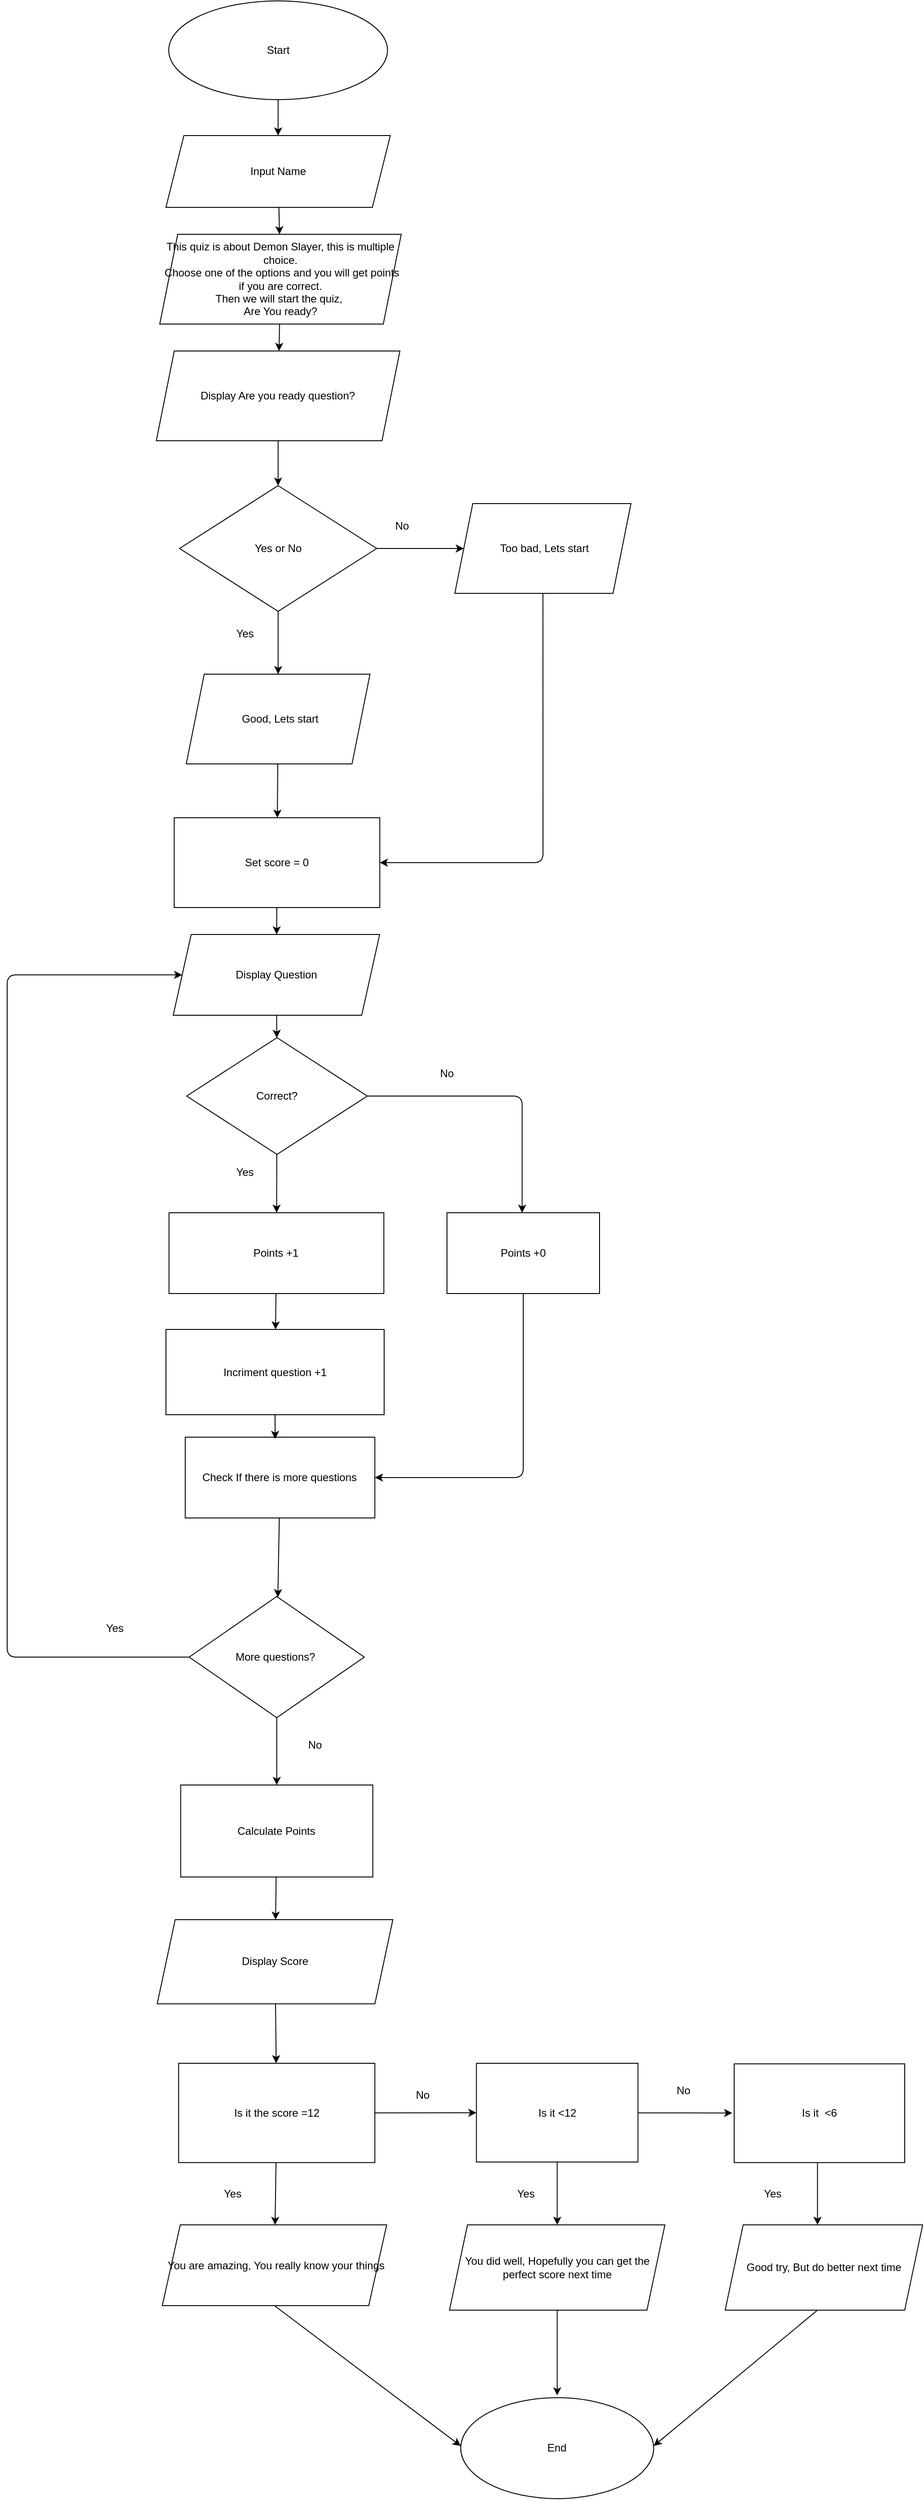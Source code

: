 <mxfile>
    <diagram id="V8SIEyu_pB9MMaxstEvg" name="Page-1">
        <mxGraphModel dx="1118" dy="790" grid="1" gridSize="10" guides="1" tooltips="1" connect="1" arrows="1" fold="1" page="1" pageScale="1" pageWidth="850" pageHeight="1100" math="0" shadow="0">
            <root>
                <mxCell id="0"/>
                <mxCell id="1" parent="0"/>
                <mxCell id="3" style="edgeStyle=none;html=1;exitX=0.5;exitY=1;exitDx=0;exitDy=0;" parent="1" source="bu0fdT-MXA7z5ktc55s0-1" target="bu0fdT-MXA7z5ktc55s0-3" edge="1">
                    <mxGeometry relative="1" as="geometry"/>
                </mxCell>
                <mxCell id="bu0fdT-MXA7z5ktc55s0-1" value="Start" style="ellipse;whiteSpace=wrap;html=1;" parent="1" vertex="1">
                    <mxGeometry x="250" y="50" width="243.75" height="110" as="geometry"/>
                </mxCell>
                <mxCell id="50" value="" style="edgeStyle=none;html=1;" parent="1" source="bu0fdT-MXA7z5ktc55s0-3" target="48" edge="1">
                    <mxGeometry relative="1" as="geometry"/>
                </mxCell>
                <mxCell id="bu0fdT-MXA7z5ktc55s0-3" value="Input Name" style="shape=parallelogram;perimeter=parallelogramPerimeter;whiteSpace=wrap;html=1;fixedSize=1;" parent="1" vertex="1">
                    <mxGeometry x="246.88" y="200" width="250" height="80" as="geometry"/>
                </mxCell>
                <mxCell id="68" value="" style="edgeStyle=none;html=1;" parent="1" source="7" target="12" edge="1">
                    <mxGeometry relative="1" as="geometry"/>
                </mxCell>
                <mxCell id="7" value="Set score = 0" style="rounded=0;whiteSpace=wrap;html=1;" parent="1" vertex="1">
                    <mxGeometry x="256.1" y="960" width="229.05" height="100" as="geometry"/>
                </mxCell>
                <mxCell id="16" value="" style="edgeStyle=none;html=1;" parent="1" source="12" target="15" edge="1">
                    <mxGeometry relative="1" as="geometry"/>
                </mxCell>
                <mxCell id="12" value="Display Question" style="shape=parallelogram;perimeter=parallelogramPerimeter;whiteSpace=wrap;html=1;fixedSize=1;" parent="1" vertex="1">
                    <mxGeometry x="255" y="1090" width="230" height="90" as="geometry"/>
                </mxCell>
                <mxCell id="53" value="" style="edgeStyle=none;html=1;" parent="1" source="15" target="52" edge="1">
                    <mxGeometry relative="1" as="geometry"/>
                </mxCell>
                <mxCell id="69" value="" style="edgeStyle=none;html=1;" parent="1" source="15" edge="1">
                    <mxGeometry relative="1" as="geometry">
                        <mxPoint x="643.75" y="1400" as="targetPoint"/>
                        <Array as="points">
                            <mxPoint x="643.75" y="1270"/>
                        </Array>
                    </mxGeometry>
                </mxCell>
                <mxCell id="15" value="Correct?" style="rhombus;whiteSpace=wrap;html=1;" parent="1" vertex="1">
                    <mxGeometry x="270" y="1205" width="201.25" height="130" as="geometry"/>
                </mxCell>
                <mxCell id="126" style="edgeStyle=none;html=1;exitX=0.5;exitY=1;exitDx=0;exitDy=0;entryX=1;entryY=0.5;entryDx=0;entryDy=0;" edge="1" parent="1" source="19" target="56">
                    <mxGeometry relative="1" as="geometry">
                        <Array as="points">
                            <mxPoint x="645" y="1695"/>
                        </Array>
                    </mxGeometry>
                </mxCell>
                <mxCell id="19" value="Points +0" style="whiteSpace=wrap;html=1;" parent="1" vertex="1">
                    <mxGeometry x="560" y="1400" width="170" height="90" as="geometry"/>
                </mxCell>
                <mxCell id="23" value="Yes" style="text;html=1;strokeColor=none;fillColor=none;align=center;verticalAlign=middle;whiteSpace=wrap;rounded=0;" parent="1" vertex="1">
                    <mxGeometry x="305" y="1340" width="60" height="30" as="geometry"/>
                </mxCell>
                <mxCell id="64" value="" style="edgeStyle=none;html=1;" parent="1" source="48" target="63" edge="1">
                    <mxGeometry relative="1" as="geometry"/>
                </mxCell>
                <mxCell id="48" value="This quiz is about Demon Slayer, this is multiple choice.&lt;br&gt;&amp;nbsp;Choose one of the options and you will get points if you are correct.&lt;br&gt;Then we will start the quiz,&amp;nbsp;&lt;br&gt;Are You ready?" style="shape=parallelogram;perimeter=parallelogramPerimeter;whiteSpace=wrap;html=1;fixedSize=1;" parent="1" vertex="1">
                    <mxGeometry x="240" y="310" width="269.06" height="100" as="geometry"/>
                </mxCell>
                <mxCell id="120" value="" style="edgeStyle=none;html=1;" edge="1" parent="1" source="52" target="119">
                    <mxGeometry relative="1" as="geometry"/>
                </mxCell>
                <mxCell id="52" value="Points +1" style="rounded=0;whiteSpace=wrap;html=1;" parent="1" vertex="1">
                    <mxGeometry x="250.31" y="1400" width="239.37" height="90" as="geometry"/>
                </mxCell>
                <mxCell id="55" value="No" style="text;html=1;strokeColor=none;fillColor=none;align=center;verticalAlign=middle;whiteSpace=wrap;rounded=0;" parent="1" vertex="1">
                    <mxGeometry x="530" y="1230" width="60" height="30" as="geometry"/>
                </mxCell>
                <mxCell id="121" value="" style="edgeStyle=none;html=1;" edge="1" parent="1" source="56" target="81">
                    <mxGeometry relative="1" as="geometry"/>
                </mxCell>
                <mxCell id="56" value="Check If there is more questions" style="whiteSpace=wrap;html=1;" parent="1" vertex="1">
                    <mxGeometry x="268.4" y="1650" width="211.25" height="90" as="geometry"/>
                </mxCell>
                <mxCell id="71" value="" style="edgeStyle=none;html=1;" parent="1" source="63" target="70" edge="1">
                    <mxGeometry relative="1" as="geometry"/>
                </mxCell>
                <mxCell id="63" value="Display Are you ready question?" style="shape=parallelogram;perimeter=parallelogramPerimeter;whiteSpace=wrap;html=1;fixedSize=1;" parent="1" vertex="1">
                    <mxGeometry x="236.17" y="440" width="271.4" height="100" as="geometry"/>
                </mxCell>
                <mxCell id="75" value="" style="edgeStyle=none;html=1;" parent="1" source="70" target="74" edge="1">
                    <mxGeometry relative="1" as="geometry"/>
                </mxCell>
                <mxCell id="77" value="" style="edgeStyle=none;html=1;" parent="1" source="70" target="76" edge="1">
                    <mxGeometry relative="1" as="geometry"/>
                </mxCell>
                <mxCell id="70" value="Yes or No" style="rhombus;whiteSpace=wrap;html=1;" parent="1" vertex="1">
                    <mxGeometry x="262.04" y="590" width="219.68" height="140" as="geometry"/>
                </mxCell>
                <mxCell id="92" value="" style="edgeStyle=none;html=1;entryX=1;entryY=0.5;entryDx=0;entryDy=0;" parent="1" source="74" target="7" edge="1">
                    <mxGeometry relative="1" as="geometry">
                        <mxPoint x="666.875" y="810" as="targetPoint"/>
                        <Array as="points">
                            <mxPoint x="667" y="1010"/>
                        </Array>
                    </mxGeometry>
                </mxCell>
                <mxCell id="74" value="&amp;nbsp;Too bad, Lets start" style="shape=parallelogram;perimeter=parallelogramPerimeter;whiteSpace=wrap;html=1;fixedSize=1;" parent="1" vertex="1">
                    <mxGeometry x="568.75" y="610" width="196.25" height="100" as="geometry"/>
                </mxCell>
                <mxCell id="80" value="" style="edgeStyle=none;html=1;" parent="1" source="76" target="7" edge="1">
                    <mxGeometry relative="1" as="geometry"/>
                </mxCell>
                <mxCell id="76" value="&amp;nbsp;Good, Lets start" style="shape=parallelogram;perimeter=parallelogramPerimeter;whiteSpace=wrap;html=1;fixedSize=1;" parent="1" vertex="1">
                    <mxGeometry x="269.54" y="800" width="204.69" height="100" as="geometry"/>
                </mxCell>
                <mxCell id="78" value="No" style="text;html=1;strokeColor=none;fillColor=none;align=center;verticalAlign=middle;whiteSpace=wrap;rounded=0;" parent="1" vertex="1">
                    <mxGeometry x="480" y="620" width="60" height="30" as="geometry"/>
                </mxCell>
                <mxCell id="79" value="Yes" style="text;html=1;strokeColor=none;fillColor=none;align=center;verticalAlign=middle;whiteSpace=wrap;rounded=0;" parent="1" vertex="1">
                    <mxGeometry x="305" y="740" width="60" height="30" as="geometry"/>
                </mxCell>
                <mxCell id="84" value="" style="edgeStyle=none;html=1;entryX=0;entryY=0.5;entryDx=0;entryDy=0;" parent="1" source="81" target="12" edge="1">
                    <mxGeometry relative="1" as="geometry">
                        <mxPoint x="92.47" y="1757.5" as="targetPoint"/>
                        <Array as="points">
                            <mxPoint x="70" y="1895"/>
                            <mxPoint x="70" y="1135"/>
                        </Array>
                    </mxGeometry>
                </mxCell>
                <mxCell id="87" value="" style="edgeStyle=none;html=1;" parent="1" source="81" target="86" edge="1">
                    <mxGeometry relative="1" as="geometry"/>
                </mxCell>
                <mxCell id="81" value="More questions?&amp;nbsp;" style="rhombus;whiteSpace=wrap;html=1;" parent="1" vertex="1">
                    <mxGeometry x="272.82" y="1827.5" width="195.06" height="135" as="geometry"/>
                </mxCell>
                <mxCell id="85" value="Yes" style="text;html=1;strokeColor=none;fillColor=none;align=center;verticalAlign=middle;whiteSpace=wrap;rounded=0;" parent="1" vertex="1">
                    <mxGeometry x="160" y="1847.5" width="60" height="30" as="geometry"/>
                </mxCell>
                <mxCell id="90" value="" style="edgeStyle=none;html=1;" parent="1" source="86" target="89" edge="1">
                    <mxGeometry relative="1" as="geometry"/>
                </mxCell>
                <mxCell id="86" value="Calculate Points" style="whiteSpace=wrap;html=1;" parent="1" vertex="1">
                    <mxGeometry x="263.32" y="2037.5" width="214.05" height="102.5" as="geometry"/>
                </mxCell>
                <mxCell id="88" value="No" style="text;html=1;strokeColor=none;fillColor=none;align=center;verticalAlign=middle;whiteSpace=wrap;rounded=0;" parent="1" vertex="1">
                    <mxGeometry x="382.82" y="1977.5" width="60" height="30" as="geometry"/>
                </mxCell>
                <mxCell id="94" value="" style="edgeStyle=none;html=1;" parent="1" source="89" target="93" edge="1">
                    <mxGeometry relative="1" as="geometry"/>
                </mxCell>
                <mxCell id="89" value="Display Score" style="shape=parallelogram;perimeter=parallelogramPerimeter;whiteSpace=wrap;html=1;fixedSize=1;" parent="1" vertex="1">
                    <mxGeometry x="237.18" y="2187.5" width="262.52" height="93.75" as="geometry"/>
                </mxCell>
                <mxCell id="96" value="" style="edgeStyle=none;html=1;" parent="1" source="93" target="95" edge="1">
                    <mxGeometry relative="1" as="geometry"/>
                </mxCell>
                <mxCell id="99" value="" style="edgeStyle=none;html=1;" parent="1" source="93" target="98" edge="1">
                    <mxGeometry relative="1" as="geometry"/>
                </mxCell>
                <mxCell id="93" value="Is it the score =12" style="whiteSpace=wrap;html=1;" parent="1" vertex="1">
                    <mxGeometry x="261.05" y="2347.5" width="218.6" height="110.63" as="geometry"/>
                </mxCell>
                <mxCell id="115" style="edgeStyle=none;html=1;exitX=0.5;exitY=1;exitDx=0;exitDy=0;entryX=0;entryY=0.5;entryDx=0;entryDy=0;" edge="1" parent="1" source="95">
                    <mxGeometry relative="1" as="geometry">
                        <mxPoint x="575.32" y="2773.75" as="targetPoint"/>
                    </mxGeometry>
                </mxCell>
                <mxCell id="95" value="&amp;nbsp;You are amazing, You really know your things" style="shape=parallelogram;perimeter=parallelogramPerimeter;whiteSpace=wrap;html=1;fixedSize=1;" parent="1" vertex="1">
                    <mxGeometry x="242.82" y="2527.5" width="250" height="90" as="geometry"/>
                </mxCell>
                <mxCell id="97" value="Yes&amp;nbsp;" style="text;html=1;strokeColor=none;fillColor=none;align=center;verticalAlign=middle;whiteSpace=wrap;rounded=0;" parent="1" vertex="1">
                    <mxGeometry x="292.82" y="2477.5" width="60" height="30" as="geometry"/>
                </mxCell>
                <mxCell id="104" value="" style="edgeStyle=none;html=1;" parent="1" source="98" target="103" edge="1">
                    <mxGeometry relative="1" as="geometry"/>
                </mxCell>
                <mxCell id="106" value="" style="edgeStyle=none;html=1;" parent="1" source="98" edge="1">
                    <mxGeometry relative="1" as="geometry">
                        <mxPoint x="877.82" y="2402.924" as="targetPoint"/>
                    </mxGeometry>
                </mxCell>
                <mxCell id="98" value="Is it &amp;lt;12" style="whiteSpace=wrap;html=1;" parent="1" vertex="1">
                    <mxGeometry x="592.82" y="2347.5" width="180" height="110" as="geometry"/>
                </mxCell>
                <mxCell id="102" value="No" style="text;html=1;strokeColor=none;fillColor=none;align=center;verticalAlign=middle;whiteSpace=wrap;rounded=0;" parent="1" vertex="1">
                    <mxGeometry x="502.82" y="2367.5" width="60" height="30" as="geometry"/>
                </mxCell>
                <mxCell id="113" value="" style="edgeStyle=none;html=1;" edge="1" parent="1" source="103">
                    <mxGeometry relative="1" as="geometry">
                        <mxPoint x="682.82" y="2717.5" as="targetPoint"/>
                    </mxGeometry>
                </mxCell>
                <mxCell id="103" value="You did well, Hopefully you can get the perfect score next time" style="shape=parallelogram;perimeter=parallelogramPerimeter;whiteSpace=wrap;html=1;fixedSize=1;" parent="1" vertex="1">
                    <mxGeometry x="562.82" y="2527.5" width="240" height="95" as="geometry"/>
                </mxCell>
                <mxCell id="108" value="" style="edgeStyle=none;html=1;" parent="1" edge="1">
                    <mxGeometry relative="1" as="geometry">
                        <mxPoint x="972.82" y="2458.13" as="sourcePoint"/>
                        <mxPoint x="972.82" y="2527.5" as="targetPoint"/>
                    </mxGeometry>
                </mxCell>
                <mxCell id="105" value="Is it&amp;nbsp; &amp;lt;6" style="whiteSpace=wrap;html=1;" parent="1" vertex="1">
                    <mxGeometry x="880.0" y="2348.13" width="190" height="110" as="geometry"/>
                </mxCell>
                <mxCell id="114" style="edgeStyle=none;html=1;exitX=0.5;exitY=1;exitDx=0;exitDy=0;entryX=1;entryY=0.5;entryDx=0;entryDy=0;" edge="1" parent="1">
                    <mxGeometry relative="1" as="geometry">
                        <mxPoint x="972.82" y="2622.5" as="sourcePoint"/>
                        <mxPoint x="790.32" y="2773.75" as="targetPoint"/>
                    </mxGeometry>
                </mxCell>
                <mxCell id="107" value="Good try, But do better next time" style="shape=parallelogram;perimeter=parallelogramPerimeter;whiteSpace=wrap;html=1;fixedSize=1;" parent="1" vertex="1">
                    <mxGeometry x="870.0" y="2527.5" width="220" height="95" as="geometry"/>
                </mxCell>
                <mxCell id="109" value="No" style="text;html=1;align=center;verticalAlign=middle;resizable=0;points=[];autosize=1;strokeColor=none;fillColor=none;" parent="1" vertex="1">
                    <mxGeometry x="807.82" y="2367.5" width="30" height="20" as="geometry"/>
                </mxCell>
                <mxCell id="110" value="Yes" style="text;html=1;strokeColor=none;fillColor=none;align=center;verticalAlign=middle;whiteSpace=wrap;rounded=0;" parent="1" vertex="1">
                    <mxGeometry x="617.82" y="2477.5" width="60" height="30" as="geometry"/>
                </mxCell>
                <mxCell id="111" value="Yes" style="text;html=1;strokeColor=none;fillColor=none;align=center;verticalAlign=middle;whiteSpace=wrap;rounded=0;" parent="1" vertex="1">
                    <mxGeometry x="892.82" y="2477.5" width="60" height="30" as="geometry"/>
                </mxCell>
                <mxCell id="112" value="End" style="ellipse;whiteSpace=wrap;html=1;" vertex="1" parent="1">
                    <mxGeometry x="575.32" y="2720" width="215" height="112.5" as="geometry"/>
                </mxCell>
                <mxCell id="125" style="edgeStyle=none;html=1;exitX=0.5;exitY=1;exitDx=0;exitDy=0;entryX=0.474;entryY=0.022;entryDx=0;entryDy=0;entryPerimeter=0;" edge="1" parent="1" source="119" target="56">
                    <mxGeometry relative="1" as="geometry"/>
                </mxCell>
                <mxCell id="119" value="&lt;span&gt;Incriment question +1&lt;/span&gt;" style="whiteSpace=wrap;html=1;rounded=0;" vertex="1" parent="1">
                    <mxGeometry x="246.88" y="1530" width="243.12" height="95" as="geometry"/>
                </mxCell>
            </root>
        </mxGraphModel>
    </diagram>
</mxfile>